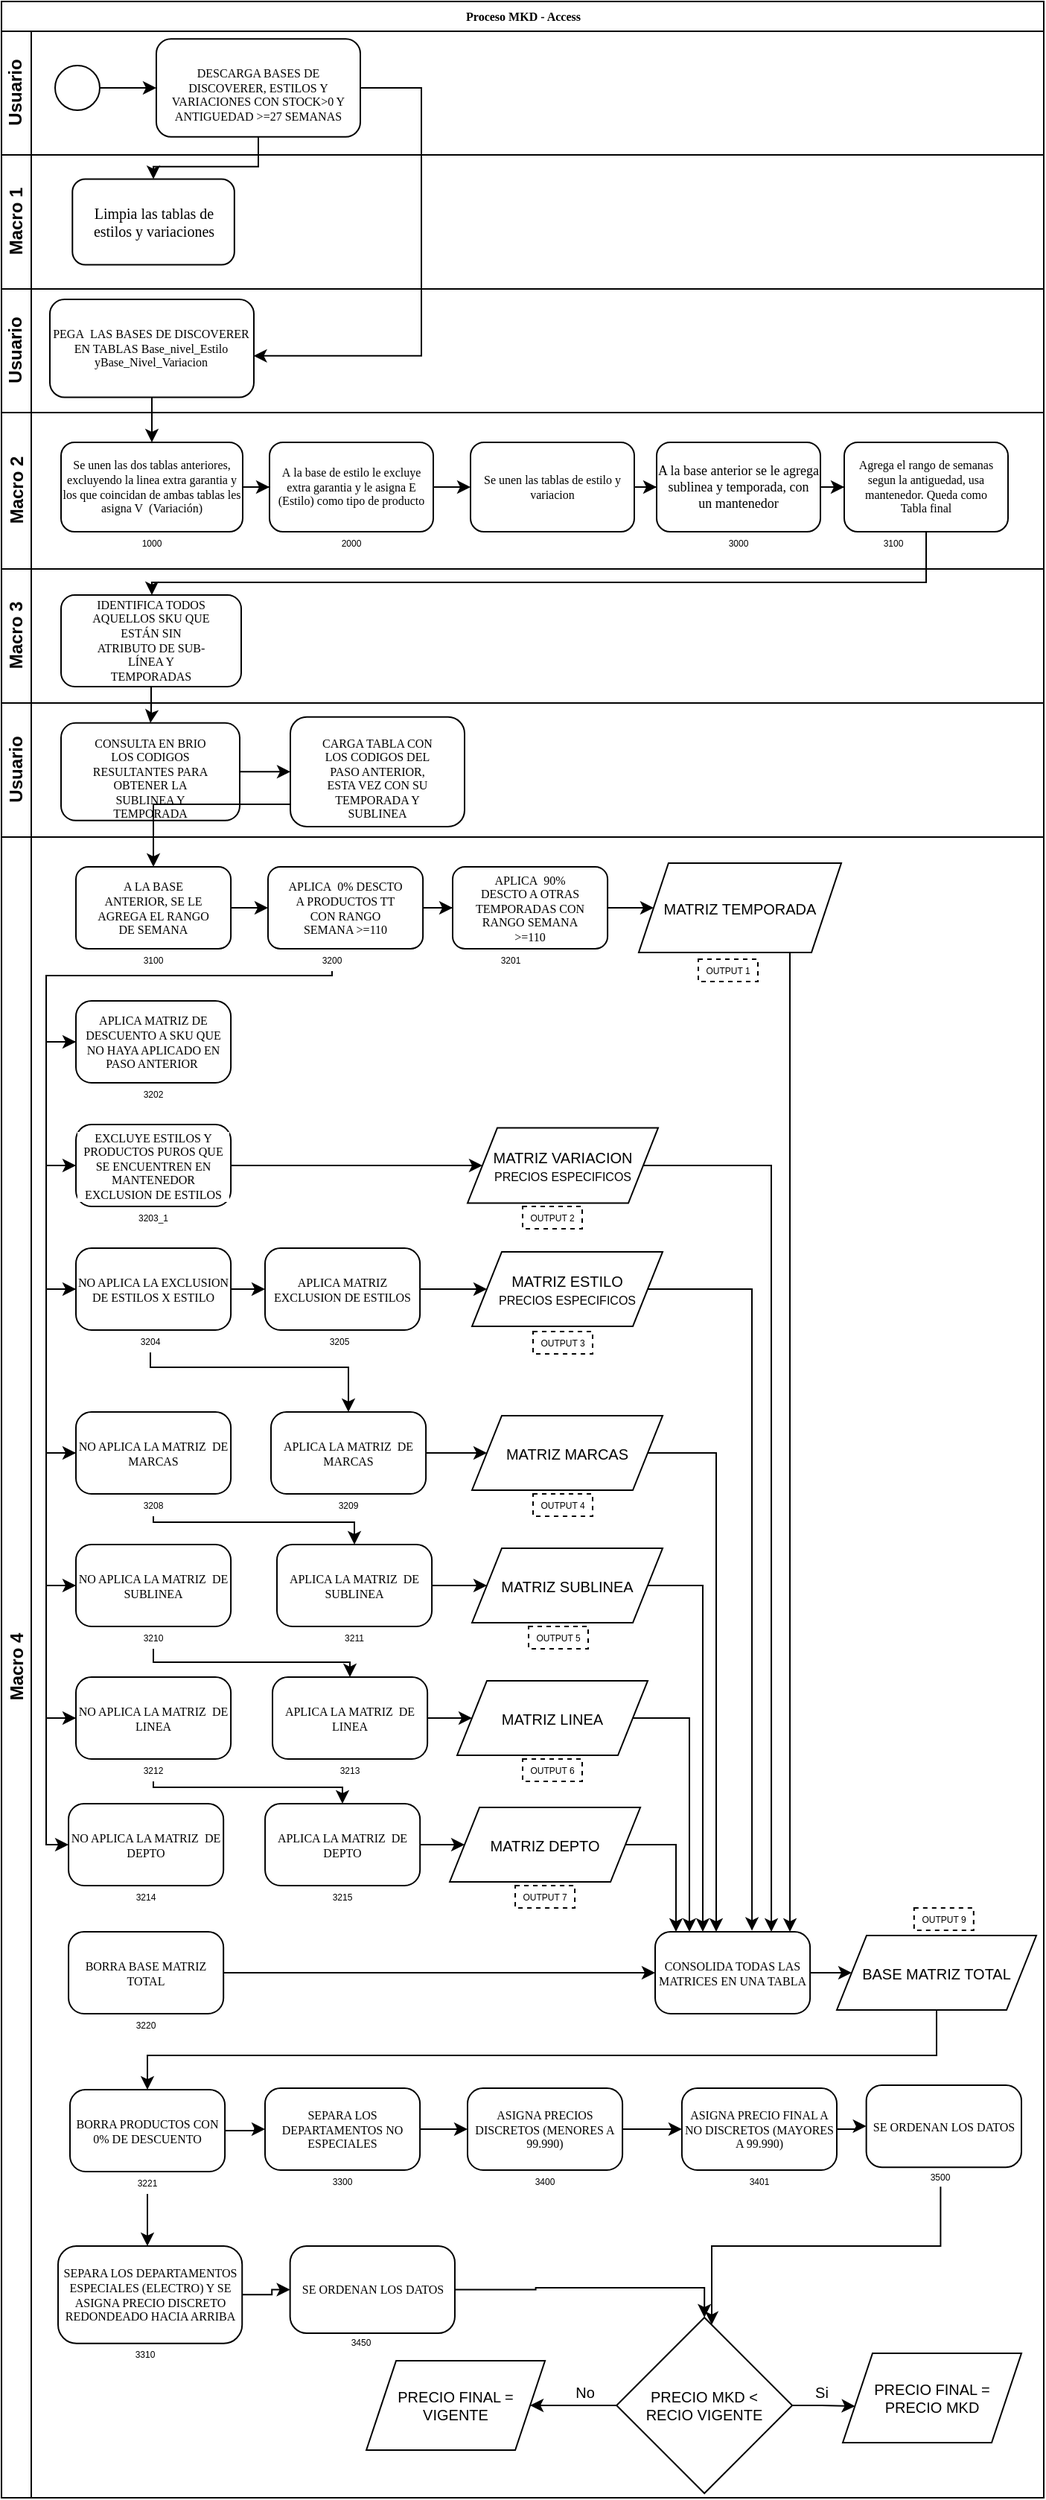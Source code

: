 <mxfile version="14.7.2" type="github">
  <diagram name="Page-1" id="c7488fd3-1785-93aa-aadb-54a6760d102a">
    <mxGraphModel dx="1447" dy="750" grid="0" gridSize="10" guides="1" tooltips="1" connect="1" arrows="1" fold="1" page="1" pageScale="1" pageWidth="1100" pageHeight="850" background="#ffffff" math="0" shadow="0">
      <root>
        <mxCell id="0" />
        <mxCell id="1" parent="0" />
        <mxCell id="2b4e8129b02d487f-1" value="Proceso MKD - Access" style="swimlane;html=1;childLayout=stackLayout;horizontal=1;startSize=20;horizontalStack=0;rounded=0;shadow=0;labelBackgroundColor=none;strokeWidth=1;fontFamily=Verdana;fontSize=8;align=center;" parent="1" vertex="1">
          <mxGeometry x="180" y="21" width="700" height="1676" as="geometry" />
        </mxCell>
        <mxCell id="WQKHBWk1zxNBWMfkcPcR-1" value="Usuario" style="swimlane;html=1;startSize=20;horizontal=0;" vertex="1" parent="2b4e8129b02d487f-1">
          <mxGeometry y="20" width="700" height="83" as="geometry" />
        </mxCell>
        <mxCell id="WQKHBWk1zxNBWMfkcPcR-3" value="&lt;br&gt;DESCARGA BASES DE DISCOVERER, ESTILOS Y VARIACIONES CON STOCK&amp;gt;0 Y ANTIGUEDAD &amp;gt;=27 SEMANAS" style="rounded=1;whiteSpace=wrap;html=1;shadow=0;labelBackgroundColor=none;strokeWidth=1;fontFamily=Verdana;fontSize=8;align=center;" vertex="1" parent="WQKHBWk1zxNBWMfkcPcR-1">
          <mxGeometry x="103.98" y="5.13" width="137.02" height="65.75" as="geometry" />
        </mxCell>
        <mxCell id="WQKHBWk1zxNBWMfkcPcR-5" value="" style="ellipse;whiteSpace=wrap;html=1;rounded=0;shadow=0;labelBackgroundColor=none;strokeWidth=1;fontFamily=Verdana;fontSize=8;align=center;" vertex="1" parent="WQKHBWk1zxNBWMfkcPcR-1">
          <mxGeometry x="36" y="23" width="30" height="30" as="geometry" />
        </mxCell>
        <mxCell id="WQKHBWk1zxNBWMfkcPcR-6" style="edgeStyle=orthogonalEdgeStyle;rounded=0;orthogonalLoop=1;jettySize=auto;html=1;entryX=0;entryY=0.5;entryDx=0;entryDy=0;" edge="1" parent="WQKHBWk1zxNBWMfkcPcR-1" source="WQKHBWk1zxNBWMfkcPcR-5" target="WQKHBWk1zxNBWMfkcPcR-3">
          <mxGeometry relative="1" as="geometry" />
        </mxCell>
        <mxCell id="2b4e8129b02d487f-2" value="Macro 1" style="swimlane;html=1;startSize=20;horizontal=0;" parent="2b4e8129b02d487f-1" vertex="1">
          <mxGeometry y="103" width="700" height="90" as="geometry" />
        </mxCell>
        <mxCell id="2b4e8129b02d487f-6" value="Limpia las tablas de estilos y variaciones" style="rounded=1;whiteSpace=wrap;html=1;shadow=0;labelBackgroundColor=none;strokeWidth=1;fontFamily=Verdana;fontSize=10;align=center;" parent="2b4e8129b02d487f-2" vertex="1">
          <mxGeometry x="47.64" y="16.25" width="108.78" height="57.5" as="geometry" />
        </mxCell>
        <mxCell id="WQKHBWk1zxNBWMfkcPcR-150" value="Usuario" style="swimlane;html=1;startSize=20;horizontal=0;" vertex="1" parent="2b4e8129b02d487f-1">
          <mxGeometry y="193" width="700" height="83" as="geometry" />
        </mxCell>
        <mxCell id="WQKHBWk1zxNBWMfkcPcR-151" value="PEGA&amp;nbsp; LAS BASES DE DISCOVERER EN TABLAS Base_nivel_Estilo yBase_Nivel_Variacion" style="rounded=1;whiteSpace=wrap;html=1;shadow=0;labelBackgroundColor=none;strokeWidth=1;fontFamily=Verdana;fontSize=8;align=center;" vertex="1" parent="WQKHBWk1zxNBWMfkcPcR-150">
          <mxGeometry x="32.49" y="7.0" width="137.02" height="65.75" as="geometry" />
        </mxCell>
        <mxCell id="2b4e8129b02d487f-3" value="Macro 2" style="swimlane;html=1;startSize=20;horizontal=0;" parent="2b4e8129b02d487f-1" vertex="1">
          <mxGeometry y="276" width="700" height="105" as="geometry" />
        </mxCell>
        <mxCell id="4VyyNgtOQg0zBXDYQDEN-12" style="edgeStyle=orthogonalEdgeStyle;rounded=0;orthogonalLoop=1;jettySize=auto;html=1;entryX=0;entryY=0.5;entryDx=0;entryDy=0;" parent="2b4e8129b02d487f-3" source="2b4e8129b02d487f-12" target="4VyyNgtOQg0zBXDYQDEN-10" edge="1">
          <mxGeometry relative="1" as="geometry" />
        </mxCell>
        <mxCell id="2b4e8129b02d487f-12" value="&lt;p style=&quot;margin-top: 0pt ; margin-bottom: 0pt ; margin-left: 0in ; text-indent: 0in&quot;&gt;&lt;span style=&quot;font-family: &amp;#34;calibri&amp;#34;&quot;&gt;Se unen las dos tablas anteriores, excluyendo la linea extra garantia y los que coincidan de ambas tablas les asigna V&amp;nbsp; (Variación)&lt;/span&gt;&lt;/p&gt;" style="rounded=1;whiteSpace=wrap;html=1;shadow=0;labelBackgroundColor=none;strokeWidth=1;fontFamily=Verdana;fontSize=8;align=center;" parent="2b4e8129b02d487f-3" vertex="1">
          <mxGeometry x="40" y="20" width="122" height="60" as="geometry" />
        </mxCell>
        <mxCell id="4VyyNgtOQg0zBXDYQDEN-14" style="edgeStyle=orthogonalEdgeStyle;rounded=0;orthogonalLoop=1;jettySize=auto;html=1;entryX=0;entryY=0.5;entryDx=0;entryDy=0;" parent="2b4e8129b02d487f-3" source="4VyyNgtOQg0zBXDYQDEN-10" target="4VyyNgtOQg0zBXDYQDEN-13" edge="1">
          <mxGeometry relative="1" as="geometry" />
        </mxCell>
        <mxCell id="4VyyNgtOQg0zBXDYQDEN-10" value="&lt;p style=&quot;margin-top: 0pt ; margin-bottom: 0pt ; margin-left: 0in ; text-indent: 0in&quot;&gt;&lt;span style=&quot;font-family: &amp;#34;calibri&amp;#34;&quot;&gt;A&amp;nbsp;&lt;/span&gt;&lt;span style=&quot;font-family: &amp;#34;calibri&amp;#34; ; vertical-align: baseline&quot;&gt;la base de estilo le excluye extra garantia y le asigna E (Estilo) como tipo de producto&lt;/span&gt;&lt;/p&gt;" style="rounded=1;whiteSpace=wrap;html=1;shadow=0;labelBackgroundColor=none;strokeWidth=1;fontFamily=Verdana;fontSize=8;align=center;" parent="2b4e8129b02d487f-3" vertex="1">
          <mxGeometry x="180" y="20" width="110" height="60" as="geometry" />
        </mxCell>
        <mxCell id="4VyyNgtOQg0zBXDYQDEN-17" style="edgeStyle=orthogonalEdgeStyle;rounded=0;orthogonalLoop=1;jettySize=auto;html=1;entryX=0;entryY=0.5;entryDx=0;entryDy=0;" parent="2b4e8129b02d487f-3" source="4VyyNgtOQg0zBXDYQDEN-13" target="4VyyNgtOQg0zBXDYQDEN-16" edge="1">
          <mxGeometry relative="1" as="geometry" />
        </mxCell>
        <mxCell id="4VyyNgtOQg0zBXDYQDEN-13" value="&lt;p style=&quot;margin-top: 0pt ; margin-bottom: 0pt ; margin-left: 0in ; text-indent: 0in&quot;&gt;&lt;span style=&quot;font-family: &amp;#34;calibri&amp;#34;&quot;&gt;Se unen&amp;nbsp;&lt;/span&gt;&lt;span style=&quot;font-family: &amp;#34;calibri&amp;#34; ; vertical-align: baseline&quot;&gt;las tablas de estilo y variacion&lt;/span&gt;&lt;/p&gt;" style="rounded=1;whiteSpace=wrap;html=1;shadow=0;labelBackgroundColor=none;strokeWidth=1;fontFamily=Verdana;fontSize=8;align=center;" parent="2b4e8129b02d487f-3" vertex="1">
          <mxGeometry x="315" y="20" width="110" height="60" as="geometry" />
        </mxCell>
        <mxCell id="4VyyNgtOQg0zBXDYQDEN-20" style="edgeStyle=orthogonalEdgeStyle;rounded=0;orthogonalLoop=1;jettySize=auto;html=1;entryX=0;entryY=0.5;entryDx=0;entryDy=0;" parent="2b4e8129b02d487f-3" source="4VyyNgtOQg0zBXDYQDEN-16" target="4VyyNgtOQg0zBXDYQDEN-19" edge="1">
          <mxGeometry relative="1" as="geometry" />
        </mxCell>
        <mxCell id="4VyyNgtOQg0zBXDYQDEN-16" value="&lt;p style=&quot;margin-top: 0pt ; margin-bottom: 0pt ; margin-left: 0in ; text-indent: 0in ; font-size: 9px&quot;&gt;&lt;span style=&quot;font-family: &amp;#34;calibri&amp;#34;&quot;&gt;A la base anterior&lt;/span&gt;&lt;span style=&quot;font-family: &amp;#34;calibri&amp;#34; ; vertical-align: baseline&quot;&gt; se le agrega sublinea y temporada, con&lt;br&gt;un mantenedor&lt;/span&gt;&lt;/p&gt;" style="rounded=1;whiteSpace=wrap;html=1;shadow=0;labelBackgroundColor=none;strokeWidth=1;fontFamily=Verdana;fontSize=8;align=center;" parent="2b4e8129b02d487f-3" vertex="1">
          <mxGeometry x="440" y="20" width="110" height="60" as="geometry" />
        </mxCell>
        <mxCell id="4VyyNgtOQg0zBXDYQDEN-19" value="&lt;p style=&quot;margin-top: 0pt ; margin-bottom: 0pt ; margin-left: 0in ; text-indent: 0in&quot;&gt;&lt;font style=&quot;font-size: 8px&quot;&gt;&lt;span style=&quot;font-family: &amp;#34;calibri&amp;#34;&quot;&gt;Agrega el&amp;nbsp;&lt;/span&gt;&lt;span style=&quot;font-family: &amp;#34;calibri&amp;#34; ; vertical-align: baseline&quot;&gt;rango &lt;/span&gt;&lt;span style=&quot;font-family: &amp;#34;calibri&amp;#34;&quot;&gt;de semanas segun la antiguedad, usa&lt;br&gt;mantenedor. Queda&amp;nbsp;&lt;/span&gt;&lt;/font&gt;&lt;span style=&quot;font-family: &amp;#34;calibri&amp;#34; ; text-indent: 0in&quot;&gt;como&lt;/span&gt;&lt;/p&gt;&lt;p style=&quot;margin-top: 0pt ; margin-bottom: 0pt ; margin-left: 0in ; text-indent: 0in&quot;&gt;&lt;span style=&quot;font-family: &amp;#34;calibri&amp;#34;&quot;&gt;&lt;font style=&quot;font-size: 8px&quot;&gt;Tabla final&lt;/font&gt;&lt;/span&gt;&lt;/p&gt;" style="rounded=1;whiteSpace=wrap;html=1;shadow=0;labelBackgroundColor=none;strokeWidth=1;fontFamily=Verdana;fontSize=8;align=center;" parent="2b4e8129b02d487f-3" vertex="1">
          <mxGeometry x="566" y="20" width="110" height="60" as="geometry" />
        </mxCell>
        <mxCell id="xLXz4MAD2vCh0M7yTRHs-1" value="1000" style="text;html=1;strokeColor=none;fillColor=none;align=center;verticalAlign=middle;whiteSpace=wrap;rounded=0;fontSize=6;" parent="2b4e8129b02d487f-3" vertex="1">
          <mxGeometry x="81.0" y="80" width="40" height="15" as="geometry" />
        </mxCell>
        <mxCell id="xLXz4MAD2vCh0M7yTRHs-2" value="2000" style="text;html=1;strokeColor=none;fillColor=none;align=center;verticalAlign=middle;whiteSpace=wrap;rounded=0;fontSize=6;" parent="2b4e8129b02d487f-3" vertex="1">
          <mxGeometry x="215" y="80" width="40" height="15" as="geometry" />
        </mxCell>
        <mxCell id="xLXz4MAD2vCh0M7yTRHs-15" value="3000" style="text;html=1;strokeColor=none;fillColor=none;align=center;verticalAlign=middle;whiteSpace=wrap;rounded=0;fontSize=6;" parent="2b4e8129b02d487f-3" vertex="1">
          <mxGeometry x="475" y="80" width="40" height="15" as="geometry" />
        </mxCell>
        <mxCell id="xLXz4MAD2vCh0M7yTRHs-16" value="3100" style="text;html=1;strokeColor=none;fillColor=none;align=center;verticalAlign=middle;whiteSpace=wrap;rounded=0;fontSize=6;" parent="2b4e8129b02d487f-3" vertex="1">
          <mxGeometry x="579" y="80" width="40" height="15" as="geometry" />
        </mxCell>
        <mxCell id="2b4e8129b02d487f-4" value="Macro 3" style="swimlane;html=1;startSize=20;horizontal=0;" parent="2b4e8129b02d487f-1" vertex="1">
          <mxGeometry y="381" width="700" height="90" as="geometry">
            <mxRectangle y="110" width="680" height="20" as="alternateBounds" />
          </mxGeometry>
        </mxCell>
        <mxCell id="2b4e8129b02d487f-14" value="&lt;table border=&quot;0&quot; cellpadding=&quot;0&quot; cellspacing=&quot;0&quot; width=&quot;80&quot; style=&quot;border-collapse: collapse ; width: 60pt&quot;&gt;&lt;tbody&gt;&lt;tr style=&quot;height: 15.0pt&quot;&gt;  &lt;td height=&quot;20&quot; width=&quot;80&quot; style=&quot;height: 15.0pt ; width: 60pt&quot;&gt;IDENTIFICA TODOS&lt;br&gt;  AQUELLOS SKU QUE ESTÁN&amp;nbsp;SIN ATRIBUTO DE SUB-LÍNEA Y TEMPORADAS&lt;/td&gt;&lt;/tr&gt;&lt;/tbody&gt;&lt;/table&gt;" style="rounded=1;whiteSpace=wrap;html=1;shadow=0;labelBackgroundColor=none;strokeWidth=1;fontFamily=Verdana;fontSize=8;align=center;" parent="2b4e8129b02d487f-4" vertex="1">
          <mxGeometry x="40" y="17.5" width="121" height="61.5" as="geometry" />
        </mxCell>
        <mxCell id="4VyyNgtOQg0zBXDYQDEN-60" style="edgeStyle=orthogonalEdgeStyle;rounded=0;orthogonalLoop=1;jettySize=auto;html=1;entryX=0.5;entryY=0;entryDx=0;entryDy=0;fontSize=6;" parent="2b4e8129b02d487f-1" source="2b4e8129b02d487f-14" target="4VyyNgtOQg0zBXDYQDEN-36" edge="1">
          <mxGeometry relative="1" as="geometry" />
        </mxCell>
        <mxCell id="4VyyNgtOQg0zBXDYQDEN-2" value="Usuario" style="swimlane;html=1;startSize=20;horizontal=0;" parent="2b4e8129b02d487f-1" vertex="1">
          <mxGeometry y="471" width="700" height="90" as="geometry" />
        </mxCell>
        <mxCell id="4VyyNgtOQg0zBXDYQDEN-42" style="edgeStyle=orthogonalEdgeStyle;rounded=0;orthogonalLoop=1;jettySize=auto;html=1;entryX=0;entryY=0.5;entryDx=0;entryDy=0;fontSize=8;" parent="4VyyNgtOQg0zBXDYQDEN-2" source="4VyyNgtOQg0zBXDYQDEN-36" target="4VyyNgtOQg0zBXDYQDEN-41" edge="1">
          <mxGeometry relative="1" as="geometry" />
        </mxCell>
        <mxCell id="4VyyNgtOQg0zBXDYQDEN-36" value="&lt;br&gt;&lt;table border=&quot;0&quot; cellpadding=&quot;0&quot; cellspacing=&quot;0&quot; width=&quot;80&quot; style=&quot;border-collapse: collapse ; width: 60pt&quot;&gt;&lt;tbody&gt;&lt;tr style=&quot;height: 15.0pt&quot;&gt;  &lt;td height=&quot;20&quot; width=&quot;80&quot; style=&quot;height: 15.0pt ; width: 60pt&quot;&gt;CONSULTA EN BRIO LOS CODIGOS RESULTANTES PARA OBTENER LA SUBLINEA Y TEMPORADA&lt;/td&gt;&lt;/tr&gt;&lt;/tbody&gt;&lt;/table&gt;" style="rounded=1;whiteSpace=wrap;html=1;shadow=0;labelBackgroundColor=none;strokeWidth=1;fontFamily=Verdana;fontSize=8;align=center;" parent="4VyyNgtOQg0zBXDYQDEN-2" vertex="1">
          <mxGeometry x="40" y="13.43" width="120" height="65.5" as="geometry" />
        </mxCell>
        <mxCell id="4VyyNgtOQg0zBXDYQDEN-41" value="&lt;br&gt;&lt;table border=&quot;0&quot; cellpadding=&quot;0&quot; cellspacing=&quot;0&quot; width=&quot;80&quot; style=&quot;border-collapse: collapse ; width: 60pt&quot;&gt;&lt;tbody&gt;&lt;tr style=&quot;height: 15.0pt&quot;&gt;  &lt;td height=&quot;20&quot; width=&quot;80&quot; style=&quot;height: 15.0pt ; width: 60pt&quot;&gt;CARGA TABLA CON LOS CODIGOS DEL PASO ANTERIOR, ESTA VEZ CON SU TEMPORADA Y SUBLINEA&lt;/td&gt;&lt;/tr&gt;&lt;/tbody&gt;&lt;/table&gt;" style="rounded=1;whiteSpace=wrap;html=1;shadow=0;labelBackgroundColor=none;strokeWidth=1;fontFamily=Verdana;fontSize=8;align=center;" parent="4VyyNgtOQg0zBXDYQDEN-2" vertex="1">
          <mxGeometry x="194" y="9.37" width="117" height="73.63" as="geometry" />
        </mxCell>
        <mxCell id="4VyyNgtOQg0zBXDYQDEN-43" value="Macro 4" style="swimlane;html=1;startSize=20;horizontal=0;" parent="2b4e8129b02d487f-1" vertex="1">
          <mxGeometry y="561" width="700" height="1115" as="geometry">
            <mxRectangle y="110" width="680" height="20" as="alternateBounds" />
          </mxGeometry>
        </mxCell>
        <mxCell id="4VyyNgtOQg0zBXDYQDEN-62" style="edgeStyle=orthogonalEdgeStyle;rounded=0;orthogonalLoop=1;jettySize=auto;html=1;entryX=0;entryY=0.5;entryDx=0;entryDy=0;fontSize=6;" parent="4VyyNgtOQg0zBXDYQDEN-43" source="4VyyNgtOQg0zBXDYQDEN-45" target="4VyyNgtOQg0zBXDYQDEN-61" edge="1">
          <mxGeometry relative="1" as="geometry" />
        </mxCell>
        <mxCell id="4VyyNgtOQg0zBXDYQDEN-45" value="&lt;table border=&quot;0&quot; cellpadding=&quot;0&quot; cellspacing=&quot;0&quot; width=&quot;80&quot; style=&quot;border-collapse: collapse ; width: 60pt&quot;&gt;&lt;tbody&gt;&lt;tr style=&quot;height: 15.0pt&quot;&gt;  &lt;td height=&quot;20&quot; width=&quot;80&quot; style=&quot;height: 15.0pt ; width: 60pt&quot;&gt;A LA BASE ANTERIOR, SE LE AGREGA EL RANGO DE SEMANA&lt;/td&gt;&lt;/tr&gt;&lt;/tbody&gt;&lt;/table&gt;" style="rounded=1;whiteSpace=wrap;html=1;shadow=0;labelBackgroundColor=none;strokeWidth=1;fontFamily=Verdana;fontSize=8;align=center;" parent="4VyyNgtOQg0zBXDYQDEN-43" vertex="1">
          <mxGeometry x="50" y="20" width="104.05" height="55" as="geometry" />
        </mxCell>
        <mxCell id="4VyyNgtOQg0zBXDYQDEN-53" value="3100" style="text;html=1;strokeColor=none;fillColor=none;align=center;verticalAlign=middle;whiteSpace=wrap;rounded=0;fontSize=6;" parent="4VyyNgtOQg0zBXDYQDEN-43" vertex="1">
          <mxGeometry x="82.03" y="75" width="40" height="15" as="geometry" />
        </mxCell>
        <mxCell id="4VyyNgtOQg0zBXDYQDEN-66" style="edgeStyle=orthogonalEdgeStyle;rounded=0;orthogonalLoop=1;jettySize=auto;html=1;entryX=0;entryY=0.5;entryDx=0;entryDy=0;fontSize=6;" parent="4VyyNgtOQg0zBXDYQDEN-43" source="4VyyNgtOQg0zBXDYQDEN-61" target="4VyyNgtOQg0zBXDYQDEN-64" edge="1">
          <mxGeometry relative="1" as="geometry" />
        </mxCell>
        <mxCell id="4VyyNgtOQg0zBXDYQDEN-61" value="&lt;table border=&quot;0&quot; cellpadding=&quot;0&quot; cellspacing=&quot;0&quot; width=&quot;80&quot; style=&quot;border-collapse: collapse ; width: 60pt&quot;&gt;&lt;tbody&gt;&lt;tr style=&quot;height: 15.0pt&quot;&gt;  &lt;td height=&quot;20&quot; width=&quot;80&quot; style=&quot;height: 15.0pt ; width: 60pt&quot;&gt;APLICA&amp;nbsp; 0% DESCTO A PRODUCTOS TT CON RANGO SEMANA &amp;gt;=110&lt;/td&gt;&lt;/tr&gt;&lt;/tbody&gt;&lt;/table&gt;" style="rounded=1;whiteSpace=wrap;html=1;shadow=0;labelBackgroundColor=none;strokeWidth=1;fontFamily=Verdana;fontSize=8;align=center;" parent="4VyyNgtOQg0zBXDYQDEN-43" vertex="1">
          <mxGeometry x="179" y="20" width="104.05" height="55" as="geometry" />
        </mxCell>
        <mxCell id="t6EiLATkg-nZhdt9T2jl-1" style="edgeStyle=orthogonalEdgeStyle;rounded=0;orthogonalLoop=1;jettySize=auto;html=1;entryX=0;entryY=0.5;entryDx=0;entryDy=0;" parent="4VyyNgtOQg0zBXDYQDEN-43" source="4VyyNgtOQg0zBXDYQDEN-63" target="4VyyNgtOQg0zBXDYQDEN-67" edge="1">
          <mxGeometry relative="1" as="geometry">
            <Array as="points">
              <mxPoint x="222" y="93" />
              <mxPoint x="30" y="93" />
              <mxPoint x="30" y="138" />
            </Array>
          </mxGeometry>
        </mxCell>
        <mxCell id="4VyyNgtOQg0zBXDYQDEN-63" value="3200" style="text;html=1;strokeColor=none;fillColor=none;align=center;verticalAlign=middle;whiteSpace=wrap;rounded=0;fontSize=6;" parent="4VyyNgtOQg0zBXDYQDEN-43" vertex="1">
          <mxGeometry x="202.03" y="75" width="40" height="15" as="geometry" />
        </mxCell>
        <mxCell id="xLXz4MAD2vCh0M7yTRHs-22" style="edgeStyle=orthogonalEdgeStyle;rounded=0;orthogonalLoop=1;jettySize=auto;html=1;entryX=0;entryY=0.5;entryDx=0;entryDy=0;fontSize=10;" parent="4VyyNgtOQg0zBXDYQDEN-43" source="4VyyNgtOQg0zBXDYQDEN-64" target="xLXz4MAD2vCh0M7yTRHs-18" edge="1">
          <mxGeometry relative="1" as="geometry" />
        </mxCell>
        <mxCell id="4VyyNgtOQg0zBXDYQDEN-64" value="&lt;table border=&quot;0&quot; cellpadding=&quot;0&quot; cellspacing=&quot;0&quot; width=&quot;80&quot; style=&quot;border-collapse: collapse ; width: 60pt&quot;&gt;&lt;tbody&gt;&lt;tr style=&quot;height: 15.0pt&quot;&gt;  &lt;td height=&quot;20&quot; width=&quot;80&quot; style=&quot;height: 15.0pt ; width: 60pt&quot;&gt;APLICA&amp;nbsp; 90%&lt;br&gt;  DESCTO A OTRAS TEMPORADAS&amp;nbsp;CON RANGO SEMANA &amp;gt;=110&lt;/td&gt;&lt;/tr&gt;&lt;/tbody&gt;&lt;/table&gt;" style="rounded=1;whiteSpace=wrap;html=1;shadow=0;labelBackgroundColor=none;strokeWidth=1;fontFamily=Verdana;fontSize=8;align=center;" parent="4VyyNgtOQg0zBXDYQDEN-43" vertex="1">
          <mxGeometry x="303" y="20" width="104.05" height="55" as="geometry" />
        </mxCell>
        <mxCell id="4VyyNgtOQg0zBXDYQDEN-65" value="3201" style="text;html=1;strokeColor=none;fillColor=none;align=center;verticalAlign=middle;whiteSpace=wrap;rounded=0;fontSize=6;" parent="4VyyNgtOQg0zBXDYQDEN-43" vertex="1">
          <mxGeometry x="322.03" y="75" width="40" height="15" as="geometry" />
        </mxCell>
        <mxCell id="xLXz4MAD2vCh0M7yTRHs-171" style="edgeStyle=orthogonalEdgeStyle;rounded=0;orthogonalLoop=1;jettySize=auto;html=1;entryX=0.87;entryY=0;entryDx=0;entryDy=0;entryPerimeter=0;fontSize=10;" parent="4VyyNgtOQg0zBXDYQDEN-43" source="xLXz4MAD2vCh0M7yTRHs-18" target="xLXz4MAD2vCh0M7yTRHs-158" edge="1">
          <mxGeometry relative="1" as="geometry">
            <Array as="points">
              <mxPoint x="530" y="436" />
            </Array>
          </mxGeometry>
        </mxCell>
        <mxCell id="xLXz4MAD2vCh0M7yTRHs-18" value="MATRIZ TEMPORADA" style="shape=parallelogram;perimeter=parallelogramPerimeter;whiteSpace=wrap;html=1;fixedSize=1;fontSize=10;" parent="4VyyNgtOQg0zBXDYQDEN-43" vertex="1">
          <mxGeometry x="427.97" y="17.5" width="136.03" height="60" as="geometry" />
        </mxCell>
        <mxCell id="xLXz4MAD2vCh0M7yTRHs-21" value="" style="group" parent="4VyyNgtOQg0zBXDYQDEN-43" vertex="1" connectable="0">
          <mxGeometry x="50" y="110" width="104.05" height="70" as="geometry" />
        </mxCell>
        <mxCell id="4VyyNgtOQg0zBXDYQDEN-67" value="&lt;font face=&quot;calibri&quot;&gt;APLICA MATRIZ DE DESCUENTO A SKU QUE NO HAYA APLICADO EN PASO ANTERIOR&amp;nbsp;&lt;/font&gt;" style="rounded=1;whiteSpace=wrap;html=1;shadow=0;labelBackgroundColor=#ffffff;strokeWidth=1;fontFamily=Verdana;fontSize=8;align=center;arcSize=19;" parent="xLXz4MAD2vCh0M7yTRHs-21" vertex="1">
          <mxGeometry width="104.05" height="55" as="geometry" />
        </mxCell>
        <mxCell id="4VyyNgtOQg0zBXDYQDEN-68" value="3202" style="text;html=1;strokeColor=none;fillColor=none;align=center;verticalAlign=middle;whiteSpace=wrap;rounded=0;fontSize=6;" parent="xLXz4MAD2vCh0M7yTRHs-21" vertex="1">
          <mxGeometry x="32.03" y="55" width="40" height="15" as="geometry" />
        </mxCell>
        <mxCell id="4VyyNgtOQg0zBXDYQDEN-89" value="" style="group" parent="4VyyNgtOQg0zBXDYQDEN-43" vertex="1" connectable="0">
          <mxGeometry x="50.0" y="276" width="104.05" height="70" as="geometry" />
        </mxCell>
        <mxCell id="4VyyNgtOQg0zBXDYQDEN-85" value="NO APLICA LA EXCLUSION DE ESTILOS X ESTILO" style="rounded=1;whiteSpace=wrap;html=1;shadow=0;labelBackgroundColor=#ffffff;strokeWidth=1;fontFamily=Verdana;fontSize=8;align=center;arcSize=19;" parent="4VyyNgtOQg0zBXDYQDEN-89" vertex="1">
          <mxGeometry width="104.05" height="55" as="geometry" />
        </mxCell>
        <mxCell id="4VyyNgtOQg0zBXDYQDEN-87" value="3204" style="text;html=1;strokeColor=none;fillColor=none;align=center;verticalAlign=middle;whiteSpace=wrap;rounded=0;fontSize=6;" parent="4VyyNgtOQg0zBXDYQDEN-89" vertex="1">
          <mxGeometry x="30" y="55" width="40" height="15" as="geometry" />
        </mxCell>
        <mxCell id="xLXz4MAD2vCh0M7yTRHs-25" value="" style="group" parent="4VyyNgtOQg0zBXDYQDEN-43" vertex="1" connectable="0">
          <mxGeometry x="50" y="193" width="104.05" height="70" as="geometry" />
        </mxCell>
        <mxCell id="xLXz4MAD2vCh0M7yTRHs-26" value="&lt;font face=&quot;calibri&quot;&gt;EXCLUYE ESTILOS Y PRODUCTOS PUROS QUE SE ENCUENTREN EN MANTENEDOR EXCLUSION DE ESTILOS&lt;/font&gt;" style="rounded=1;whiteSpace=wrap;html=1;shadow=0;labelBackgroundColor=#ffffff;strokeWidth=1;fontFamily=Verdana;fontSize=8;align=center;arcSize=19;" parent="xLXz4MAD2vCh0M7yTRHs-25" vertex="1">
          <mxGeometry width="104.05" height="55" as="geometry" />
        </mxCell>
        <mxCell id="xLXz4MAD2vCh0M7yTRHs-27" value="3203_1" style="text;html=1;strokeColor=none;fillColor=none;align=center;verticalAlign=middle;whiteSpace=wrap;rounded=0;fontSize=6;" parent="xLXz4MAD2vCh0M7yTRHs-25" vertex="1">
          <mxGeometry x="32.03" y="55" width="40" height="15" as="geometry" />
        </mxCell>
        <mxCell id="xLXz4MAD2vCh0M7yTRHs-170" style="edgeStyle=orthogonalEdgeStyle;rounded=0;orthogonalLoop=1;jettySize=auto;html=1;entryX=0.75;entryY=0;entryDx=0;entryDy=0;fontSize=10;" parent="4VyyNgtOQg0zBXDYQDEN-43" source="xLXz4MAD2vCh0M7yTRHs-33" target="xLXz4MAD2vCh0M7yTRHs-158" edge="1">
          <mxGeometry relative="1" as="geometry">
            <Array as="points">
              <mxPoint x="517" y="221" />
            </Array>
          </mxGeometry>
        </mxCell>
        <mxCell id="xLXz4MAD2vCh0M7yTRHs-33" value="MATRIZ VARIACION&lt;br&gt;&lt;font style=&quot;font-size: 8px&quot;&gt;PRECIOS ESPECIFICOS&lt;/font&gt;" style="shape=parallelogram;perimeter=parallelogramPerimeter;whiteSpace=wrap;html=1;fixedSize=1;fontSize=10;" parent="4VyyNgtOQg0zBXDYQDEN-43" vertex="1">
          <mxGeometry x="313" y="195.25" width="128" height="50.5" as="geometry" />
        </mxCell>
        <mxCell id="xLXz4MAD2vCh0M7yTRHs-34" style="edgeStyle=orthogonalEdgeStyle;rounded=0;orthogonalLoop=1;jettySize=auto;html=1;entryX=0;entryY=0.5;entryDx=0;entryDy=0;fontSize=10;" parent="4VyyNgtOQg0zBXDYQDEN-43" source="xLXz4MAD2vCh0M7yTRHs-26" target="xLXz4MAD2vCh0M7yTRHs-33" edge="1">
          <mxGeometry relative="1" as="geometry">
            <mxPoint x="277.05" y="220.483" as="sourcePoint" />
          </mxGeometry>
        </mxCell>
        <mxCell id="4VyyNgtOQg0zBXDYQDEN-103" value="" style="group" parent="4VyyNgtOQg0zBXDYQDEN-43" vertex="1" connectable="0">
          <mxGeometry x="177.0" y="276" width="104.05" height="70" as="geometry" />
        </mxCell>
        <mxCell id="4VyyNgtOQg0zBXDYQDEN-101" value="3205" style="text;html=1;strokeColor=none;fillColor=none;align=center;verticalAlign=middle;whiteSpace=wrap;rounded=0;fontSize=6;" parent="4VyyNgtOQg0zBXDYQDEN-103" vertex="1">
          <mxGeometry x="30" y="55" width="40" height="15" as="geometry" />
        </mxCell>
        <mxCell id="4VyyNgtOQg0zBXDYQDEN-102" value="APLICA MATRIZ EXCLUSION DE ESTILOS" style="rounded=1;whiteSpace=wrap;html=1;shadow=0;labelBackgroundColor=#ffffff;strokeWidth=1;fontFamily=Verdana;fontSize=8;align=center;arcSize=19;" parent="4VyyNgtOQg0zBXDYQDEN-103" vertex="1">
          <mxGeometry width="104.05" height="55" as="geometry" />
        </mxCell>
        <mxCell id="xLXz4MAD2vCh0M7yTRHs-38" style="edgeStyle=orthogonalEdgeStyle;rounded=0;orthogonalLoop=1;jettySize=auto;html=1;entryX=0;entryY=0.5;entryDx=0;entryDy=0;fontSize=10;" parent="4VyyNgtOQg0zBXDYQDEN-43" source="4VyyNgtOQg0zBXDYQDEN-85" target="4VyyNgtOQg0zBXDYQDEN-102" edge="1">
          <mxGeometry relative="1" as="geometry" />
        </mxCell>
        <mxCell id="xLXz4MAD2vCh0M7yTRHs-169" style="edgeStyle=orthogonalEdgeStyle;rounded=0;orthogonalLoop=1;jettySize=auto;html=1;fontSize=10;entryX=0.625;entryY=-0.014;entryDx=0;entryDy=0;entryPerimeter=0;" parent="4VyyNgtOQg0zBXDYQDEN-43" source="xLXz4MAD2vCh0M7yTRHs-39" target="xLXz4MAD2vCh0M7yTRHs-158" edge="1">
          <mxGeometry relative="1" as="geometry">
            <mxPoint x="504" y="794" as="targetPoint" />
            <Array as="points">
              <mxPoint x="504" y="304" />
            </Array>
          </mxGeometry>
        </mxCell>
        <mxCell id="xLXz4MAD2vCh0M7yTRHs-39" value="MATRIZ ESTILO&lt;br&gt;&lt;span style=&quot;font-size: 8px&quot;&gt;PRECIOS ESPECIFICOS&lt;/span&gt;" style="shape=parallelogram;perimeter=parallelogramPerimeter;whiteSpace=wrap;html=1;fixedSize=1;fontSize=10;" parent="4VyyNgtOQg0zBXDYQDEN-43" vertex="1">
          <mxGeometry x="316" y="278.5" width="128" height="50" as="geometry" />
        </mxCell>
        <mxCell id="xLXz4MAD2vCh0M7yTRHs-40" style="edgeStyle=orthogonalEdgeStyle;rounded=0;orthogonalLoop=1;jettySize=auto;html=1;entryX=0;entryY=0.5;entryDx=0;entryDy=0;fontSize=10;" parent="4VyyNgtOQg0zBXDYQDEN-43" source="4VyyNgtOQg0zBXDYQDEN-102" target="xLXz4MAD2vCh0M7yTRHs-39" edge="1">
          <mxGeometry relative="1" as="geometry" />
        </mxCell>
        <mxCell id="xLXz4MAD2vCh0M7yTRHs-46" style="edgeStyle=orthogonalEdgeStyle;rounded=0;orthogonalLoop=1;jettySize=auto;html=1;entryX=0;entryY=0.5;entryDx=0;entryDy=0;fontSize=10;" parent="4VyyNgtOQg0zBXDYQDEN-43" edge="1">
          <mxGeometry relative="1" as="geometry">
            <mxPoint x="326" y="384.5" as="targetPoint" />
          </mxGeometry>
        </mxCell>
        <mxCell id="xLXz4MAD2vCh0M7yTRHs-49" value="" style="group" parent="4VyyNgtOQg0zBXDYQDEN-43" vertex="1" connectable="0">
          <mxGeometry x="50.0" y="386" width="104.05" height="70" as="geometry" />
        </mxCell>
        <mxCell id="xLXz4MAD2vCh0M7yTRHs-47" value="NO APLICA LA MATRIZ&amp;nbsp; DE MARCAS" style="rounded=1;whiteSpace=wrap;html=1;shadow=0;labelBackgroundColor=#ffffff;strokeWidth=1;fontFamily=Verdana;fontSize=8;align=center;arcSize=19;" parent="xLXz4MAD2vCh0M7yTRHs-49" vertex="1">
          <mxGeometry width="104.05" height="55" as="geometry" />
        </mxCell>
        <mxCell id="xLXz4MAD2vCh0M7yTRHs-48" value="3208" style="text;html=1;strokeColor=none;fillColor=none;align=center;verticalAlign=middle;whiteSpace=wrap;rounded=0;fontSize=6;" parent="xLXz4MAD2vCh0M7yTRHs-49" vertex="1">
          <mxGeometry x="32.03" y="55" width="40" height="15" as="geometry" />
        </mxCell>
        <mxCell id="xLXz4MAD2vCh0M7yTRHs-52" value="" style="group" parent="4VyyNgtOQg0zBXDYQDEN-43" vertex="1" connectable="0">
          <mxGeometry x="181.0" y="386" width="104.05" height="70" as="geometry" />
        </mxCell>
        <mxCell id="xLXz4MAD2vCh0M7yTRHs-53" value="APLICA LA MATRIZ&amp;nbsp; DE MARCAS" style="rounded=1;whiteSpace=wrap;html=1;shadow=0;labelBackgroundColor=#ffffff;strokeWidth=1;fontFamily=Verdana;fontSize=8;align=center;arcSize=19;" parent="xLXz4MAD2vCh0M7yTRHs-52" vertex="1">
          <mxGeometry width="104.05" height="55" as="geometry" />
        </mxCell>
        <mxCell id="xLXz4MAD2vCh0M7yTRHs-54" value="3209" style="text;html=1;strokeColor=none;fillColor=none;align=center;verticalAlign=middle;whiteSpace=wrap;rounded=0;fontSize=6;" parent="xLXz4MAD2vCh0M7yTRHs-52" vertex="1">
          <mxGeometry x="32.03" y="55" width="40" height="15" as="geometry" />
        </mxCell>
        <mxCell id="xLXz4MAD2vCh0M7yTRHs-56" value="" style="group" parent="4VyyNgtOQg0zBXDYQDEN-43" vertex="1" connectable="0">
          <mxGeometry x="50.0" y="475" width="104.05" height="70" as="geometry" />
        </mxCell>
        <mxCell id="xLXz4MAD2vCh0M7yTRHs-57" value="NO APLICA LA MATRIZ&amp;nbsp; DE SUBLINEA" style="rounded=1;whiteSpace=wrap;html=1;shadow=0;labelBackgroundColor=#ffffff;strokeWidth=1;fontFamily=Verdana;fontSize=8;align=center;arcSize=19;" parent="xLXz4MAD2vCh0M7yTRHs-56" vertex="1">
          <mxGeometry width="104.05" height="55" as="geometry" />
        </mxCell>
        <mxCell id="xLXz4MAD2vCh0M7yTRHs-58" value="3210" style="text;html=1;strokeColor=none;fillColor=none;align=center;verticalAlign=middle;whiteSpace=wrap;rounded=0;fontSize=6;" parent="xLXz4MAD2vCh0M7yTRHs-56" vertex="1">
          <mxGeometry x="32.03" y="55" width="40" height="15" as="geometry" />
        </mxCell>
        <mxCell id="xLXz4MAD2vCh0M7yTRHs-62" value="" style="group" parent="4VyyNgtOQg0zBXDYQDEN-43" vertex="1" connectable="0">
          <mxGeometry x="185.0" y="475" width="104.05" height="70" as="geometry" />
        </mxCell>
        <mxCell id="xLXz4MAD2vCh0M7yTRHs-63" value="APLICA LA MATRIZ&amp;nbsp; DE SUBLINEA" style="rounded=1;whiteSpace=wrap;html=1;shadow=0;labelBackgroundColor=#ffffff;strokeWidth=1;fontFamily=Verdana;fontSize=8;align=center;arcSize=19;" parent="xLXz4MAD2vCh0M7yTRHs-62" vertex="1">
          <mxGeometry width="104.05" height="55" as="geometry" />
        </mxCell>
        <mxCell id="xLXz4MAD2vCh0M7yTRHs-64" value="3211" style="text;html=1;strokeColor=none;fillColor=none;align=center;verticalAlign=middle;whiteSpace=wrap;rounded=0;fontSize=6;" parent="xLXz4MAD2vCh0M7yTRHs-62" vertex="1">
          <mxGeometry x="32.03" y="55" width="40" height="15" as="geometry" />
        </mxCell>
        <mxCell id="xLXz4MAD2vCh0M7yTRHs-163" style="edgeStyle=orthogonalEdgeStyle;rounded=0;orthogonalLoop=1;jettySize=auto;html=1;fontSize=10;" parent="4VyyNgtOQg0zBXDYQDEN-43" source="xLXz4MAD2vCh0M7yTRHs-126" target="xLXz4MAD2vCh0M7yTRHs-158" edge="1">
          <mxGeometry relative="1" as="geometry">
            <mxPoint x="471" y="741" as="targetPoint" />
            <Array as="points">
              <mxPoint x="471" y="503" />
            </Array>
          </mxGeometry>
        </mxCell>
        <mxCell id="xLXz4MAD2vCh0M7yTRHs-126" value="MATRIZ SUBLINEA" style="shape=parallelogram;perimeter=parallelogramPerimeter;whiteSpace=wrap;html=1;fixedSize=1;fontSize=10;" parent="4VyyNgtOQg0zBXDYQDEN-43" vertex="1">
          <mxGeometry x="316" y="477.5" width="128" height="50" as="geometry" />
        </mxCell>
        <mxCell id="xLXz4MAD2vCh0M7yTRHs-127" style="edgeStyle=orthogonalEdgeStyle;rounded=0;orthogonalLoop=1;jettySize=auto;html=1;entryX=0;entryY=0.5;entryDx=0;entryDy=0;fontSize=10;" parent="4VyyNgtOQg0zBXDYQDEN-43" source="xLXz4MAD2vCh0M7yTRHs-63" target="xLXz4MAD2vCh0M7yTRHs-126" edge="1">
          <mxGeometry relative="1" as="geometry" />
        </mxCell>
        <mxCell id="xLXz4MAD2vCh0M7yTRHs-128" value="" style="group" parent="4VyyNgtOQg0zBXDYQDEN-43" vertex="1" connectable="0">
          <mxGeometry x="50.0" y="564" width="104.05" height="70" as="geometry" />
        </mxCell>
        <mxCell id="xLXz4MAD2vCh0M7yTRHs-129" value="NO APLICA LA MATRIZ&amp;nbsp; DE LINEA" style="rounded=1;whiteSpace=wrap;html=1;shadow=0;labelBackgroundColor=#ffffff;strokeWidth=1;fontFamily=Verdana;fontSize=8;align=center;arcSize=19;" parent="xLXz4MAD2vCh0M7yTRHs-128" vertex="1">
          <mxGeometry width="104.05" height="55" as="geometry" />
        </mxCell>
        <mxCell id="xLXz4MAD2vCh0M7yTRHs-130" value="3212" style="text;html=1;strokeColor=none;fillColor=none;align=center;verticalAlign=middle;whiteSpace=wrap;rounded=0;fontSize=6;" parent="xLXz4MAD2vCh0M7yTRHs-128" vertex="1">
          <mxGeometry x="32.03" y="55" width="40" height="15" as="geometry" />
        </mxCell>
        <mxCell id="xLXz4MAD2vCh0M7yTRHs-131" value="" style="group" parent="4VyyNgtOQg0zBXDYQDEN-43" vertex="1" connectable="0">
          <mxGeometry x="182.01" y="564" width="104.05" height="70" as="geometry" />
        </mxCell>
        <mxCell id="xLXz4MAD2vCh0M7yTRHs-132" value="APLICA LA MATRIZ&amp;nbsp; DE LINEA" style="rounded=1;whiteSpace=wrap;html=1;shadow=0;labelBackgroundColor=#ffffff;strokeWidth=1;fontFamily=Verdana;fontSize=8;align=center;arcSize=19;" parent="xLXz4MAD2vCh0M7yTRHs-131" vertex="1">
          <mxGeometry width="104.05" height="55" as="geometry" />
        </mxCell>
        <mxCell id="xLXz4MAD2vCh0M7yTRHs-133" value="3213" style="text;html=1;strokeColor=none;fillColor=none;align=center;verticalAlign=middle;whiteSpace=wrap;rounded=0;fontSize=6;" parent="xLXz4MAD2vCh0M7yTRHs-131" vertex="1">
          <mxGeometry x="32.03" y="55" width="40" height="15" as="geometry" />
        </mxCell>
        <mxCell id="xLXz4MAD2vCh0M7yTRHs-135" style="edgeStyle=orthogonalEdgeStyle;rounded=0;orthogonalLoop=1;jettySize=auto;html=1;fontSize=10;" parent="4VyyNgtOQg0zBXDYQDEN-43" source="xLXz4MAD2vCh0M7yTRHs-58" target="xLXz4MAD2vCh0M7yTRHs-132" edge="1">
          <mxGeometry relative="1" as="geometry">
            <Array as="points">
              <mxPoint x="102" y="554" />
              <mxPoint x="234" y="554" />
            </Array>
          </mxGeometry>
        </mxCell>
        <mxCell id="xLXz4MAD2vCh0M7yTRHs-137" style="edgeStyle=orthogonalEdgeStyle;rounded=0;orthogonalLoop=1;jettySize=auto;html=1;entryX=0.5;entryY=0;entryDx=0;entryDy=0;fontSize=10;" parent="4VyyNgtOQg0zBXDYQDEN-43" source="xLXz4MAD2vCh0M7yTRHs-48" target="xLXz4MAD2vCh0M7yTRHs-63" edge="1">
          <mxGeometry relative="1" as="geometry">
            <Array as="points">
              <mxPoint x="102" y="460" />
              <mxPoint x="237" y="460" />
            </Array>
          </mxGeometry>
        </mxCell>
        <mxCell id="xLXz4MAD2vCh0M7yTRHs-162" style="edgeStyle=orthogonalEdgeStyle;rounded=0;orthogonalLoop=1;jettySize=auto;html=1;fontSize=10;" parent="4VyyNgtOQg0zBXDYQDEN-43" source="xLXz4MAD2vCh0M7yTRHs-138" target="xLXz4MAD2vCh0M7yTRHs-158" edge="1">
          <mxGeometry relative="1" as="geometry">
            <Array as="points">
              <mxPoint x="462" y="592" />
            </Array>
          </mxGeometry>
        </mxCell>
        <mxCell id="xLXz4MAD2vCh0M7yTRHs-138" value="MATRIZ LINEA" style="shape=parallelogram;perimeter=parallelogramPerimeter;whiteSpace=wrap;html=1;fixedSize=1;fontSize=10;" parent="4VyyNgtOQg0zBXDYQDEN-43" vertex="1">
          <mxGeometry x="306" y="566.5" width="128" height="50" as="geometry" />
        </mxCell>
        <mxCell id="xLXz4MAD2vCh0M7yTRHs-139" style="edgeStyle=orthogonalEdgeStyle;rounded=0;orthogonalLoop=1;jettySize=auto;html=1;entryX=0;entryY=0.5;entryDx=0;entryDy=0;fontSize=10;" parent="4VyyNgtOQg0zBXDYQDEN-43" source="xLXz4MAD2vCh0M7yTRHs-132" target="xLXz4MAD2vCh0M7yTRHs-138" edge="1">
          <mxGeometry relative="1" as="geometry" />
        </mxCell>
        <mxCell id="xLXz4MAD2vCh0M7yTRHs-167" style="edgeStyle=orthogonalEdgeStyle;rounded=0;orthogonalLoop=1;jettySize=auto;html=1;fontSize=10;" parent="4VyyNgtOQg0zBXDYQDEN-43" source="xLXz4MAD2vCh0M7yTRHs-140" edge="1">
          <mxGeometry relative="1" as="geometry">
            <mxPoint x="480" y="735" as="targetPoint" />
            <Array as="points">
              <mxPoint x="480" y="413" />
            </Array>
          </mxGeometry>
        </mxCell>
        <mxCell id="xLXz4MAD2vCh0M7yTRHs-140" value="MATRIZ MARCAS" style="shape=parallelogram;perimeter=parallelogramPerimeter;whiteSpace=wrap;html=1;fixedSize=1;fontSize=10;" parent="4VyyNgtOQg0zBXDYQDEN-43" vertex="1">
          <mxGeometry x="316" y="388.5" width="128" height="50" as="geometry" />
        </mxCell>
        <mxCell id="xLXz4MAD2vCh0M7yTRHs-141" style="edgeStyle=orthogonalEdgeStyle;rounded=0;orthogonalLoop=1;jettySize=auto;html=1;entryX=0;entryY=0.5;entryDx=0;entryDy=0;fontSize=10;" parent="4VyyNgtOQg0zBXDYQDEN-43" source="xLXz4MAD2vCh0M7yTRHs-53" target="xLXz4MAD2vCh0M7yTRHs-140" edge="1">
          <mxGeometry relative="1" as="geometry" />
        </mxCell>
        <mxCell id="xLXz4MAD2vCh0M7yTRHs-142" style="edgeStyle=orthogonalEdgeStyle;rounded=0;orthogonalLoop=1;jettySize=auto;html=1;entryX=0;entryY=0.5;entryDx=0;entryDy=0;fontSize=10;" parent="4VyyNgtOQg0zBXDYQDEN-43" source="4VyyNgtOQg0zBXDYQDEN-67" target="xLXz4MAD2vCh0M7yTRHs-26" edge="1">
          <mxGeometry relative="1" as="geometry">
            <Array as="points">
              <mxPoint x="30" y="138" />
              <mxPoint x="30" y="220" />
            </Array>
          </mxGeometry>
        </mxCell>
        <mxCell id="xLXz4MAD2vCh0M7yTRHs-144" value="" style="group" parent="4VyyNgtOQg0zBXDYQDEN-43" vertex="1" connectable="0">
          <mxGeometry x="45.03" y="649" width="104.05" height="70" as="geometry" />
        </mxCell>
        <mxCell id="xLXz4MAD2vCh0M7yTRHs-145" value="NO APLICA LA MATRIZ&amp;nbsp; DE DEPTO" style="rounded=1;whiteSpace=wrap;html=1;shadow=0;labelBackgroundColor=#ffffff;strokeWidth=1;fontFamily=Verdana;fontSize=8;align=center;arcSize=19;" parent="xLXz4MAD2vCh0M7yTRHs-144" vertex="1">
          <mxGeometry width="104.05" height="55" as="geometry" />
        </mxCell>
        <mxCell id="xLXz4MAD2vCh0M7yTRHs-146" value="3214" style="text;html=1;strokeColor=none;fillColor=none;align=center;verticalAlign=middle;whiteSpace=wrap;rounded=0;fontSize=6;" parent="xLXz4MAD2vCh0M7yTRHs-144" vertex="1">
          <mxGeometry x="32.03" y="55" width="40" height="15" as="geometry" />
        </mxCell>
        <mxCell id="xLXz4MAD2vCh0M7yTRHs-147" value="" style="group" parent="4VyyNgtOQg0zBXDYQDEN-43" vertex="1" connectable="0">
          <mxGeometry x="177.04" y="649" width="104.05" height="70" as="geometry" />
        </mxCell>
        <mxCell id="xLXz4MAD2vCh0M7yTRHs-148" value="APLICA LA MATRIZ&amp;nbsp; DE DEPTO" style="rounded=1;whiteSpace=wrap;html=1;shadow=0;labelBackgroundColor=#ffffff;strokeWidth=1;fontFamily=Verdana;fontSize=8;align=center;arcSize=19;" parent="xLXz4MAD2vCh0M7yTRHs-147" vertex="1">
          <mxGeometry width="104.05" height="55" as="geometry" />
        </mxCell>
        <mxCell id="xLXz4MAD2vCh0M7yTRHs-149" value="3215" style="text;html=1;strokeColor=none;fillColor=none;align=center;verticalAlign=middle;whiteSpace=wrap;rounded=0;fontSize=6;" parent="xLXz4MAD2vCh0M7yTRHs-147" vertex="1">
          <mxGeometry x="32.03" y="55" width="40" height="15" as="geometry" />
        </mxCell>
        <mxCell id="xLXz4MAD2vCh0M7yTRHs-166" style="edgeStyle=orthogonalEdgeStyle;rounded=0;orthogonalLoop=1;jettySize=auto;html=1;entryX=0.131;entryY=-0.018;entryDx=0;entryDy=0;fontSize=10;entryPerimeter=0;" parent="4VyyNgtOQg0zBXDYQDEN-43" source="xLXz4MAD2vCh0M7yTRHs-150" target="xLXz4MAD2vCh0M7yTRHs-158" edge="1">
          <mxGeometry relative="1" as="geometry">
            <Array as="points">
              <mxPoint x="453" y="677" />
              <mxPoint x="453" y="735" />
              <mxPoint x="453" y="735" />
            </Array>
          </mxGeometry>
        </mxCell>
        <mxCell id="xLXz4MAD2vCh0M7yTRHs-150" value="MATRIZ DEPTO" style="shape=parallelogram;perimeter=parallelogramPerimeter;whiteSpace=wrap;html=1;fixedSize=1;fontSize=10;" parent="4VyyNgtOQg0zBXDYQDEN-43" vertex="1">
          <mxGeometry x="301.03" y="651.5" width="128" height="50" as="geometry" />
        </mxCell>
        <mxCell id="xLXz4MAD2vCh0M7yTRHs-151" style="edgeStyle=orthogonalEdgeStyle;rounded=0;orthogonalLoop=1;jettySize=auto;html=1;entryX=0;entryY=0.5;entryDx=0;entryDy=0;fontSize=10;" parent="4VyyNgtOQg0zBXDYQDEN-43" source="xLXz4MAD2vCh0M7yTRHs-148" target="xLXz4MAD2vCh0M7yTRHs-150" edge="1">
          <mxGeometry relative="1" as="geometry" />
        </mxCell>
        <mxCell id="xLXz4MAD2vCh0M7yTRHs-152" style="edgeStyle=orthogonalEdgeStyle;rounded=0;orthogonalLoop=1;jettySize=auto;html=1;entryX=0;entryY=0.5;entryDx=0;entryDy=0;fontSize=10;" parent="4VyyNgtOQg0zBXDYQDEN-43" source="xLXz4MAD2vCh0M7yTRHs-57" target="xLXz4MAD2vCh0M7yTRHs-129" edge="1">
          <mxGeometry relative="1" as="geometry">
            <Array as="points">
              <mxPoint x="30" y="502" />
              <mxPoint x="30" y="592" />
            </Array>
          </mxGeometry>
        </mxCell>
        <mxCell id="xLXz4MAD2vCh0M7yTRHs-153" style="edgeStyle=orthogonalEdgeStyle;rounded=0;orthogonalLoop=1;jettySize=auto;html=1;entryX=0;entryY=0.5;entryDx=0;entryDy=0;fontSize=10;" parent="4VyyNgtOQg0zBXDYQDEN-43" source="xLXz4MAD2vCh0M7yTRHs-129" target="xLXz4MAD2vCh0M7yTRHs-145" edge="1">
          <mxGeometry relative="1" as="geometry">
            <Array as="points">
              <mxPoint x="30" y="592" />
              <mxPoint x="30" y="677" />
            </Array>
          </mxGeometry>
        </mxCell>
        <mxCell id="xLXz4MAD2vCh0M7yTRHs-154" style="edgeStyle=orthogonalEdgeStyle;rounded=0;orthogonalLoop=1;jettySize=auto;html=1;fontSize=10;" parent="4VyyNgtOQg0zBXDYQDEN-43" source="xLXz4MAD2vCh0M7yTRHs-130" target="xLXz4MAD2vCh0M7yTRHs-148" edge="1">
          <mxGeometry relative="1" as="geometry">
            <Array as="points">
              <mxPoint x="102" y="638" />
              <mxPoint x="229" y="638" />
            </Array>
          </mxGeometry>
        </mxCell>
        <mxCell id="NBdFrr2kBSmwPjrniey6-4" style="edgeStyle=orthogonalEdgeStyle;rounded=0;orthogonalLoop=1;jettySize=auto;html=1;entryX=0;entryY=0.5;entryDx=0;entryDy=0;fontSize=10;" parent="4VyyNgtOQg0zBXDYQDEN-43" source="xLXz4MAD2vCh0M7yTRHs-156" target="xLXz4MAD2vCh0M7yTRHs-158" edge="1">
          <mxGeometry relative="1" as="geometry" />
        </mxCell>
        <mxCell id="xLXz4MAD2vCh0M7yTRHs-172" style="edgeStyle=orthogonalEdgeStyle;rounded=0;orthogonalLoop=1;jettySize=auto;html=1;entryX=0;entryY=0.5;entryDx=0;entryDy=0;fontSize=10;" parent="4VyyNgtOQg0zBXDYQDEN-43" source="xLXz4MAD2vCh0M7yTRHs-158" target="xLXz4MAD2vCh0M7yTRHs-159" edge="1">
          <mxGeometry relative="1" as="geometry" />
        </mxCell>
        <mxCell id="xLXz4MAD2vCh0M7yTRHs-158" value="CONSOLIDA TODAS LAS MATRICES EN UNA TABLA" style="rounded=1;whiteSpace=wrap;html=1;shadow=0;labelBackgroundColor=#ffffff;strokeWidth=1;fontFamily=Verdana;fontSize=8;align=center;arcSize=19;" parent="4VyyNgtOQg0zBXDYQDEN-43" vertex="1">
          <mxGeometry x="439.0" y="735" width="104.05" height="55" as="geometry" />
        </mxCell>
        <mxCell id="NBdFrr2kBSmwPjrniey6-12" style="edgeStyle=orthogonalEdgeStyle;rounded=0;orthogonalLoop=1;jettySize=auto;html=1;fontSize=10;" parent="4VyyNgtOQg0zBXDYQDEN-43" source="xLXz4MAD2vCh0M7yTRHs-159" target="NBdFrr2kBSmwPjrniey6-9" edge="1">
          <mxGeometry relative="1" as="geometry">
            <Array as="points">
              <mxPoint x="628" y="818" />
              <mxPoint x="98" y="818" />
            </Array>
          </mxGeometry>
        </mxCell>
        <mxCell id="xLXz4MAD2vCh0M7yTRHs-159" value="BASE MATRIZ TOTAL" style="shape=parallelogram;perimeter=parallelogramPerimeter;whiteSpace=wrap;html=1;fixedSize=1;fontSize=10;" parent="4VyyNgtOQg0zBXDYQDEN-43" vertex="1">
          <mxGeometry x="561" y="737.5" width="134" height="50" as="geometry" />
        </mxCell>
        <mxCell id="NBdFrr2kBSmwPjrniey6-7" value="" style="group" parent="4VyyNgtOQg0zBXDYQDEN-43" vertex="1" connectable="0">
          <mxGeometry x="45.03" y="735" width="104.05" height="70" as="geometry" />
        </mxCell>
        <mxCell id="xLXz4MAD2vCh0M7yTRHs-156" value="BORRA BASE MATRIZ TOTAL" style="rounded=1;whiteSpace=wrap;html=1;shadow=0;labelBackgroundColor=#ffffff;strokeWidth=1;fontFamily=Verdana;fontSize=8;align=center;arcSize=19;" parent="NBdFrr2kBSmwPjrniey6-7" vertex="1">
          <mxGeometry width="104.05" height="55" as="geometry" />
        </mxCell>
        <mxCell id="NBdFrr2kBSmwPjrniey6-3" value="3220" style="text;html=1;strokeColor=none;fillColor=none;align=center;verticalAlign=middle;whiteSpace=wrap;rounded=0;fontSize=6;" parent="NBdFrr2kBSmwPjrniey6-7" vertex="1">
          <mxGeometry x="32.03" y="55" width="40" height="15" as="geometry" />
        </mxCell>
        <mxCell id="NBdFrr2kBSmwPjrniey6-8" value="" style="group" parent="4VyyNgtOQg0zBXDYQDEN-43" vertex="1" connectable="0">
          <mxGeometry x="45.03" y="819" width="104.05" height="70" as="geometry" />
        </mxCell>
        <mxCell id="NBdFrr2kBSmwPjrniey6-11" value="" style="group" parent="NBdFrr2kBSmwPjrniey6-8" vertex="1" connectable="0">
          <mxGeometry x="0.97" y="22" width="104.05" height="70" as="geometry" />
        </mxCell>
        <mxCell id="NBdFrr2kBSmwPjrniey6-9" value="BORRA PRODUCTOS CON 0% DE DESCUENTO" style="rounded=1;whiteSpace=wrap;html=1;shadow=0;labelBackgroundColor=#ffffff;strokeWidth=1;fontFamily=Verdana;fontSize=8;align=center;arcSize=19;" parent="NBdFrr2kBSmwPjrniey6-11" vertex="1">
          <mxGeometry width="104.05" height="55" as="geometry" />
        </mxCell>
        <mxCell id="NBdFrr2kBSmwPjrniey6-10" value="3221" style="text;html=1;strokeColor=none;fillColor=none;align=center;verticalAlign=middle;whiteSpace=wrap;rounded=0;fontSize=6;" parent="NBdFrr2kBSmwPjrniey6-11" vertex="1">
          <mxGeometry x="32.03" y="55" width="40" height="15" as="geometry" />
        </mxCell>
        <mxCell id="NBdFrr2kBSmwPjrniey6-17" style="edgeStyle=orthogonalEdgeStyle;rounded=0;orthogonalLoop=1;jettySize=auto;html=1;entryX=0;entryY=0.5;entryDx=0;entryDy=0;fontSize=10;" parent="4VyyNgtOQg0zBXDYQDEN-43" source="NBdFrr2kBSmwPjrniey6-9" target="NBdFrr2kBSmwPjrniey6-15" edge="1">
          <mxGeometry relative="1" as="geometry" />
        </mxCell>
        <mxCell id="NBdFrr2kBSmwPjrniey6-20" style="edgeStyle=orthogonalEdgeStyle;rounded=0;orthogonalLoop=1;jettySize=auto;html=1;fontSize=10;" parent="4VyyNgtOQg0zBXDYQDEN-43" source="NBdFrr2kBSmwPjrniey6-10" target="NBdFrr2kBSmwPjrniey6-18" edge="1">
          <mxGeometry relative="1" as="geometry">
            <Array as="points">
              <mxPoint x="98" y="938" />
              <mxPoint x="98" y="938" />
            </Array>
          </mxGeometry>
        </mxCell>
        <mxCell id="NBdFrr2kBSmwPjrniey6-21" value="" style="group" parent="4VyyNgtOQg0zBXDYQDEN-43" vertex="1" connectable="0">
          <mxGeometry x="38" y="946" width="123.62" height="72.61" as="geometry" />
        </mxCell>
        <mxCell id="NBdFrr2kBSmwPjrniey6-18" value="SEPARA LOS DEPARTAMENTOS ESPECIALES (ELECTRO) Y SE ASIGNA PRECIO DISCRETO REDONDEADO HACIA ARRIBA" style="rounded=1;whiteSpace=wrap;html=1;shadow=0;labelBackgroundColor=#ffffff;strokeWidth=1;fontFamily=Verdana;fontSize=8;align=center;arcSize=19;" parent="NBdFrr2kBSmwPjrniey6-21" vertex="1">
          <mxGeometry width="123.62" height="65.349" as="geometry" />
        </mxCell>
        <mxCell id="NBdFrr2kBSmwPjrniey6-19" value="3310" style="text;html=1;strokeColor=none;fillColor=none;align=center;verticalAlign=middle;whiteSpace=wrap;rounded=0;fontSize=6;" parent="NBdFrr2kBSmwPjrniey6-21" vertex="1">
          <mxGeometry x="38.378" y="65.349" width="41.49" height="15.559" as="geometry" />
        </mxCell>
        <mxCell id="NBdFrr2kBSmwPjrniey6-162" value="" style="group" parent="4VyyNgtOQg0zBXDYQDEN-43" vertex="1" connectable="0">
          <mxGeometry x="177.0" y="840" width="104.05" height="70" as="geometry" />
        </mxCell>
        <mxCell id="NBdFrr2kBSmwPjrniey6-15" value="SEPARA LOS DEPARTAMENTOS NO ESPECIALES" style="rounded=1;whiteSpace=wrap;html=1;shadow=0;labelBackgroundColor=#ffffff;strokeWidth=1;fontFamily=Verdana;fontSize=8;align=center;arcSize=19;" parent="NBdFrr2kBSmwPjrniey6-162" vertex="1">
          <mxGeometry width="104.05" height="55" as="geometry" />
        </mxCell>
        <mxCell id="NBdFrr2kBSmwPjrniey6-16" value="3300" style="text;html=1;strokeColor=none;fillColor=none;align=center;verticalAlign=middle;whiteSpace=wrap;rounded=0;fontSize=6;" parent="NBdFrr2kBSmwPjrniey6-162" vertex="1">
          <mxGeometry x="32.03" y="55" width="40" height="15" as="geometry" />
        </mxCell>
        <mxCell id="NBdFrr2kBSmwPjrniey6-163" value="" style="group" parent="4VyyNgtOQg0zBXDYQDEN-43" vertex="1" connectable="0">
          <mxGeometry x="313" y="840" width="104.05" height="70" as="geometry" />
        </mxCell>
        <mxCell id="NBdFrr2kBSmwPjrniey6-164" value="ASIGNA PRECIOS DISCRETOS (MENORES A 99.990)" style="rounded=1;whiteSpace=wrap;html=1;shadow=0;labelBackgroundColor=#ffffff;strokeWidth=1;fontFamily=Verdana;fontSize=8;align=center;arcSize=19;" parent="NBdFrr2kBSmwPjrniey6-163" vertex="1">
          <mxGeometry width="104.05" height="55" as="geometry" />
        </mxCell>
        <mxCell id="NBdFrr2kBSmwPjrniey6-165" value="3400" style="text;html=1;strokeColor=none;fillColor=none;align=center;verticalAlign=middle;whiteSpace=wrap;rounded=0;fontSize=6;" parent="NBdFrr2kBSmwPjrniey6-163" vertex="1">
          <mxGeometry x="32.03" y="55" width="40" height="15" as="geometry" />
        </mxCell>
        <mxCell id="NBdFrr2kBSmwPjrniey6-166" style="edgeStyle=orthogonalEdgeStyle;rounded=0;orthogonalLoop=1;jettySize=auto;html=1;fontSize=10;" parent="4VyyNgtOQg0zBXDYQDEN-43" source="NBdFrr2kBSmwPjrniey6-15" target="NBdFrr2kBSmwPjrniey6-164" edge="1">
          <mxGeometry relative="1" as="geometry" />
        </mxCell>
        <mxCell id="NBdFrr2kBSmwPjrniey6-168" value="" style="group" parent="4VyyNgtOQg0zBXDYQDEN-43" vertex="1" connectable="0">
          <mxGeometry x="456.95" y="840" width="104.05" height="70" as="geometry" />
        </mxCell>
        <mxCell id="NBdFrr2kBSmwPjrniey6-169" value="ASIGNA PRECIO FINAL A NO DISCRETOS (MAYORES A 99.990)" style="rounded=1;whiteSpace=wrap;html=1;shadow=0;labelBackgroundColor=#ffffff;strokeWidth=1;fontFamily=Verdana;fontSize=8;align=center;arcSize=19;" parent="NBdFrr2kBSmwPjrniey6-168" vertex="1">
          <mxGeometry width="104.05" height="55" as="geometry" />
        </mxCell>
        <mxCell id="NBdFrr2kBSmwPjrniey6-170" value="3401" style="text;html=1;strokeColor=none;fillColor=none;align=center;verticalAlign=middle;whiteSpace=wrap;rounded=0;fontSize=6;" parent="NBdFrr2kBSmwPjrniey6-168" vertex="1">
          <mxGeometry x="32.03" y="55" width="40" height="15" as="geometry" />
        </mxCell>
        <mxCell id="NBdFrr2kBSmwPjrniey6-171" style="edgeStyle=orthogonalEdgeStyle;rounded=0;orthogonalLoop=1;jettySize=auto;html=1;entryX=0;entryY=0.5;entryDx=0;entryDy=0;fontSize=10;" parent="4VyyNgtOQg0zBXDYQDEN-43" source="NBdFrr2kBSmwPjrniey6-164" target="NBdFrr2kBSmwPjrniey6-169" edge="1">
          <mxGeometry relative="1" as="geometry" />
        </mxCell>
        <mxCell id="NBdFrr2kBSmwPjrniey6-172" value="" style="group" parent="4VyyNgtOQg0zBXDYQDEN-43" vertex="1" connectable="0">
          <mxGeometry x="193.82" y="946" width="110.66" height="65" as="geometry" />
        </mxCell>
        <mxCell id="NBdFrr2kBSmwPjrniey6-173" value="SE ORDENAN LOS DATOS" style="rounded=1;whiteSpace=wrap;html=1;shadow=0;labelBackgroundColor=#ffffff;strokeWidth=1;fontFamily=Verdana;fontSize=8;align=center;arcSize=19;" parent="NBdFrr2kBSmwPjrniey6-172" vertex="1">
          <mxGeometry width="110.66" height="58.5" as="geometry" />
        </mxCell>
        <mxCell id="NBdFrr2kBSmwPjrniey6-176" value="" style="group" parent="4VyyNgtOQg0zBXDYQDEN-43" vertex="1" connectable="0">
          <mxGeometry x="580.82" y="838" width="104.18" height="61.19" as="geometry" />
        </mxCell>
        <mxCell id="NBdFrr2kBSmwPjrniey6-177" value="SE ORDENAN LOS DATOS" style="rounded=1;whiteSpace=wrap;html=1;shadow=0;labelBackgroundColor=#ffffff;strokeWidth=1;fontFamily=Verdana;fontSize=8;align=center;arcSize=19;" parent="NBdFrr2kBSmwPjrniey6-176" vertex="1">
          <mxGeometry width="104.18" height="55.071" as="geometry" />
        </mxCell>
        <mxCell id="NBdFrr2kBSmwPjrniey6-178" value="3500" style="text;html=1;strokeColor=none;fillColor=none;align=center;verticalAlign=middle;whiteSpace=wrap;rounded=0;fontSize=6;" parent="NBdFrr2kBSmwPjrniey6-176" vertex="1">
          <mxGeometry x="32.343" y="55.071" width="34.966" height="13.112" as="geometry" />
        </mxCell>
        <mxCell id="NBdFrr2kBSmwPjrniey6-321" style="edgeStyle=orthogonalEdgeStyle;rounded=0;orthogonalLoop=1;jettySize=auto;html=1;entryX=0.069;entryY=0.592;entryDx=0;entryDy=0;entryPerimeter=0;fontSize=10;" parent="4VyyNgtOQg0zBXDYQDEN-43" source="NBdFrr2kBSmwPjrniey6-181" target="NBdFrr2kBSmwPjrniey6-188" edge="1">
          <mxGeometry relative="1" as="geometry" />
        </mxCell>
        <mxCell id="NBdFrr2kBSmwPjrniey6-181" value="PRECIO MKD &amp;lt;&lt;br&gt;RECIO VIGENTE" style="rhombus;whiteSpace=wrap;html=1;fontSize=10;" parent="4VyyNgtOQg0zBXDYQDEN-43" vertex="1">
          <mxGeometry x="413.09" y="994" width="118" height="118" as="geometry" />
        </mxCell>
        <mxCell id="NBdFrr2kBSmwPjrniey6-186" value="PRECIO FINAL = VIGENTE" style="shape=parallelogram;perimeter=parallelogramPerimeter;whiteSpace=wrap;html=1;fixedSize=1;fontSize=10;" parent="4VyyNgtOQg0zBXDYQDEN-43" vertex="1">
          <mxGeometry x="245.04" y="1023" width="120" height="60" as="geometry" />
        </mxCell>
        <mxCell id="NBdFrr2kBSmwPjrniey6-187" value="" style="edgeStyle=orthogonalEdgeStyle;rounded=0;orthogonalLoop=1;jettySize=auto;html=1;fontSize=10;" parent="4VyyNgtOQg0zBXDYQDEN-43" source="NBdFrr2kBSmwPjrniey6-181" target="NBdFrr2kBSmwPjrniey6-186" edge="1">
          <mxGeometry relative="1" as="geometry" />
        </mxCell>
        <mxCell id="NBdFrr2kBSmwPjrniey6-188" value="PRECIO FINAL = PRECIO MKD" style="shape=parallelogram;perimeter=parallelogramPerimeter;whiteSpace=wrap;html=1;fixedSize=1;fontSize=10;" parent="4VyyNgtOQg0zBXDYQDEN-43" vertex="1">
          <mxGeometry x="565.0" y="1018" width="120" height="60" as="geometry" />
        </mxCell>
        <mxCell id="NBdFrr2kBSmwPjrniey6-320" value="No" style="text;html=1;strokeColor=none;fillColor=none;align=center;verticalAlign=middle;whiteSpace=wrap;rounded=0;fontSize=10;" parent="4VyyNgtOQg0zBXDYQDEN-43" vertex="1">
          <mxGeometry x="372.09" y="1034" width="40" height="20" as="geometry" />
        </mxCell>
        <mxCell id="NBdFrr2kBSmwPjrniey6-322" value="Si" style="text;html=1;strokeColor=none;fillColor=none;align=center;verticalAlign=middle;whiteSpace=wrap;rounded=0;fontSize=10;" parent="4VyyNgtOQg0zBXDYQDEN-43" vertex="1">
          <mxGeometry x="531.09" y="1034" width="40" height="20" as="geometry" />
        </mxCell>
        <mxCell id="NBdFrr2kBSmwPjrniey6-323" style="edgeStyle=orthogonalEdgeStyle;rounded=0;orthogonalLoop=1;jettySize=auto;html=1;fontSize=10;" parent="4VyyNgtOQg0zBXDYQDEN-43" source="NBdFrr2kBSmwPjrniey6-178" target="NBdFrr2kBSmwPjrniey6-181" edge="1">
          <mxGeometry relative="1" as="geometry">
            <Array as="points">
              <mxPoint x="631" y="946" />
              <mxPoint x="477" y="946" />
            </Array>
          </mxGeometry>
        </mxCell>
        <mxCell id="t6EiLATkg-nZhdt9T2jl-2" style="edgeStyle=orthogonalEdgeStyle;rounded=0;orthogonalLoop=1;jettySize=auto;html=1;entryX=0;entryY=0.5;entryDx=0;entryDy=0;" parent="4VyyNgtOQg0zBXDYQDEN-43" source="xLXz4MAD2vCh0M7yTRHs-26" target="4VyyNgtOQg0zBXDYQDEN-85" edge="1">
          <mxGeometry relative="1" as="geometry">
            <Array as="points">
              <mxPoint x="30" y="220" />
              <mxPoint x="30" y="304" />
            </Array>
          </mxGeometry>
        </mxCell>
        <mxCell id="t6EiLATkg-nZhdt9T2jl-4" style="edgeStyle=orthogonalEdgeStyle;rounded=0;orthogonalLoop=1;jettySize=auto;html=1;entryX=0;entryY=0.5;entryDx=0;entryDy=0;" parent="4VyyNgtOQg0zBXDYQDEN-43" source="4VyyNgtOQg0zBXDYQDEN-85" target="xLXz4MAD2vCh0M7yTRHs-47" edge="1">
          <mxGeometry relative="1" as="geometry">
            <Array as="points">
              <mxPoint x="30" y="304" />
              <mxPoint x="30" y="414" />
            </Array>
          </mxGeometry>
        </mxCell>
        <mxCell id="t6EiLATkg-nZhdt9T2jl-5" style="edgeStyle=orthogonalEdgeStyle;rounded=0;orthogonalLoop=1;jettySize=auto;html=1;entryX=0;entryY=0.5;entryDx=0;entryDy=0;" parent="4VyyNgtOQg0zBXDYQDEN-43" source="xLXz4MAD2vCh0M7yTRHs-47" target="xLXz4MAD2vCh0M7yTRHs-57" edge="1">
          <mxGeometry relative="1" as="geometry">
            <Array as="points">
              <mxPoint x="30" y="414" />
              <mxPoint x="30" y="502" />
            </Array>
          </mxGeometry>
        </mxCell>
        <mxCell id="t6EiLATkg-nZhdt9T2jl-6" style="edgeStyle=orthogonalEdgeStyle;rounded=0;orthogonalLoop=1;jettySize=auto;html=1;" parent="4VyyNgtOQg0zBXDYQDEN-43" source="4VyyNgtOQg0zBXDYQDEN-87" target="xLXz4MAD2vCh0M7yTRHs-53" edge="1">
          <mxGeometry relative="1" as="geometry">
            <Array as="points">
              <mxPoint x="100" y="356" />
              <mxPoint x="233" y="356" />
            </Array>
          </mxGeometry>
        </mxCell>
        <mxCell id="t6EiLATkg-nZhdt9T2jl-7" style="edgeStyle=orthogonalEdgeStyle;rounded=0;orthogonalLoop=1;jettySize=auto;html=1;entryX=0;entryY=0.5;entryDx=0;entryDy=0;" parent="4VyyNgtOQg0zBXDYQDEN-43" source="NBdFrr2kBSmwPjrniey6-18" target="NBdFrr2kBSmwPjrniey6-173" edge="1">
          <mxGeometry relative="1" as="geometry" />
        </mxCell>
        <mxCell id="WQKHBWk1zxNBWMfkcPcR-11" value="OUTPUT 2" style="text;html=1;fillColor=none;align=center;verticalAlign=middle;whiteSpace=wrap;rounded=0;fontSize=6;dashed=1;strokeColor=#000000;" vertex="1" parent="4VyyNgtOQg0zBXDYQDEN-43">
          <mxGeometry x="350" y="248" width="40" height="15" as="geometry" />
        </mxCell>
        <mxCell id="WQKHBWk1zxNBWMfkcPcR-12" value="OUTPUT 3" style="text;html=1;fillColor=none;align=center;verticalAlign=middle;whiteSpace=wrap;rounded=0;fontSize=6;dashed=1;strokeColor=#000000;" vertex="1" parent="4VyyNgtOQg0zBXDYQDEN-43">
          <mxGeometry x="357" y="332" width="40" height="15" as="geometry" />
        </mxCell>
        <mxCell id="WQKHBWk1zxNBWMfkcPcR-13" value="OUTPUT 4" style="text;html=1;fillColor=none;align=center;verticalAlign=middle;whiteSpace=wrap;rounded=0;fontSize=6;dashed=1;strokeColor=#000000;" vertex="1" parent="4VyyNgtOQg0zBXDYQDEN-43">
          <mxGeometry x="357" y="441" width="40" height="15" as="geometry" />
        </mxCell>
        <mxCell id="WQKHBWk1zxNBWMfkcPcR-14" value="OUTPUT 5" style="text;html=1;fillColor=none;align=center;verticalAlign=middle;whiteSpace=wrap;rounded=0;fontSize=6;dashed=1;strokeColor=#000000;" vertex="1" parent="4VyyNgtOQg0zBXDYQDEN-43">
          <mxGeometry x="354" y="530" width="40" height="15" as="geometry" />
        </mxCell>
        <mxCell id="WQKHBWk1zxNBWMfkcPcR-15" value="OUTPUT 6" style="text;html=1;fillColor=none;align=center;verticalAlign=middle;whiteSpace=wrap;rounded=0;fontSize=6;dashed=1;strokeColor=#000000;" vertex="1" parent="4VyyNgtOQg0zBXDYQDEN-43">
          <mxGeometry x="350" y="619" width="40" height="15" as="geometry" />
        </mxCell>
        <mxCell id="WQKHBWk1zxNBWMfkcPcR-143" value="OUTPUT 7" style="text;html=1;fillColor=none;align=center;verticalAlign=middle;whiteSpace=wrap;rounded=0;fontSize=6;dashed=1;strokeColor=#000000;" vertex="1" parent="4VyyNgtOQg0zBXDYQDEN-43">
          <mxGeometry x="345.03" y="704" width="40" height="15" as="geometry" />
        </mxCell>
        <mxCell id="WQKHBWk1zxNBWMfkcPcR-144" value="OUTPUT 9" style="text;html=1;fillColor=none;align=center;verticalAlign=middle;whiteSpace=wrap;rounded=0;fontSize=6;dashed=1;strokeColor=#000000;" vertex="1" parent="4VyyNgtOQg0zBXDYQDEN-43">
          <mxGeometry x="612.91" y="719" width="40" height="15" as="geometry" />
        </mxCell>
        <mxCell id="NBdFrr2kBSmwPjrniey6-325" style="edgeStyle=orthogonalEdgeStyle;rounded=0;orthogonalLoop=1;jettySize=auto;html=1;fontSize=10;entryX=0.5;entryY=0;entryDx=0;entryDy=0;" parent="4VyyNgtOQg0zBXDYQDEN-43" source="NBdFrr2kBSmwPjrniey6-173" edge="1" target="NBdFrr2kBSmwPjrniey6-181">
          <mxGeometry relative="1" as="geometry">
            <mxPoint x="479" y="975" as="targetPoint" />
          </mxGeometry>
        </mxCell>
        <mxCell id="WQKHBWk1zxNBWMfkcPcR-10" value="OUTPUT 1" style="text;html=1;fillColor=none;align=center;verticalAlign=middle;whiteSpace=wrap;rounded=0;fontSize=6;dashed=1;strokeColor=#000000;" vertex="1" parent="4VyyNgtOQg0zBXDYQDEN-43">
          <mxGeometry x="468" y="82" width="40" height="15" as="geometry" />
        </mxCell>
        <mxCell id="WQKHBWk1zxNBWMfkcPcR-158" style="edgeStyle=orthogonalEdgeStyle;rounded=0;orthogonalLoop=1;jettySize=auto;html=1;entryX=0;entryY=0.5;entryDx=0;entryDy=0;" edge="1" parent="4VyyNgtOQg0zBXDYQDEN-43" source="NBdFrr2kBSmwPjrniey6-169" target="NBdFrr2kBSmwPjrniey6-177">
          <mxGeometry relative="1" as="geometry">
            <Array as="points">
              <mxPoint x="575" y="868" />
              <mxPoint x="575" y="866" />
            </Array>
          </mxGeometry>
        </mxCell>
        <mxCell id="NBdFrr2kBSmwPjrniey6-174" value="3450" style="text;html=1;strokeColor=none;fillColor=none;align=center;verticalAlign=middle;whiteSpace=wrap;rounded=0;fontSize=6;" parent="4VyyNgtOQg0zBXDYQDEN-43" vertex="1">
          <mxGeometry x="223.005" y="1004.07" width="37.14" height="13.929" as="geometry" />
        </mxCell>
        <mxCell id="WQKHBWk1zxNBWMfkcPcR-7" style="edgeStyle=orthogonalEdgeStyle;rounded=0;orthogonalLoop=1;jettySize=auto;html=1;entryX=0.5;entryY=0;entryDx=0;entryDy=0;" edge="1" parent="2b4e8129b02d487f-1" source="WQKHBWk1zxNBWMfkcPcR-3" target="2b4e8129b02d487f-6">
          <mxGeometry relative="1" as="geometry" />
        </mxCell>
        <mxCell id="WQKHBWk1zxNBWMfkcPcR-8" style="edgeStyle=orthogonalEdgeStyle;rounded=0;orthogonalLoop=1;jettySize=auto;html=1;" edge="1" parent="2b4e8129b02d487f-1" source="4VyyNgtOQg0zBXDYQDEN-19" target="2b4e8129b02d487f-14">
          <mxGeometry relative="1" as="geometry">
            <Array as="points">
              <mxPoint x="621" y="390" />
              <mxPoint x="101" y="390" />
            </Array>
          </mxGeometry>
        </mxCell>
        <mxCell id="WQKHBWk1zxNBWMfkcPcR-9" style="edgeStyle=orthogonalEdgeStyle;rounded=0;orthogonalLoop=1;jettySize=auto;html=1;entryX=0.5;entryY=0;entryDx=0;entryDy=0;" edge="1" parent="2b4e8129b02d487f-1" source="4VyyNgtOQg0zBXDYQDEN-41" target="4VyyNgtOQg0zBXDYQDEN-45">
          <mxGeometry relative="1" as="geometry">
            <Array as="points">
              <mxPoint x="253" y="539" />
              <mxPoint x="102" y="539" />
            </Array>
          </mxGeometry>
        </mxCell>
        <mxCell id="WQKHBWk1zxNBWMfkcPcR-156" style="edgeStyle=orthogonalEdgeStyle;rounded=0;orthogonalLoop=1;jettySize=auto;html=1;entryX=0.5;entryY=0;entryDx=0;entryDy=0;" edge="1" parent="2b4e8129b02d487f-1" source="WQKHBWk1zxNBWMfkcPcR-151" target="2b4e8129b02d487f-12">
          <mxGeometry relative="1" as="geometry" />
        </mxCell>
        <mxCell id="WQKHBWk1zxNBWMfkcPcR-157" style="edgeStyle=orthogonalEdgeStyle;rounded=0;orthogonalLoop=1;jettySize=auto;html=1;entryX=0.998;entryY=0.577;entryDx=0;entryDy=0;entryPerimeter=0;" edge="1" parent="2b4e8129b02d487f-1" source="WQKHBWk1zxNBWMfkcPcR-3" target="WQKHBWk1zxNBWMfkcPcR-151">
          <mxGeometry relative="1" as="geometry">
            <Array as="points">
              <mxPoint x="282" y="58" />
              <mxPoint x="282" y="238" />
            </Array>
          </mxGeometry>
        </mxCell>
      </root>
    </mxGraphModel>
  </diagram>
</mxfile>
